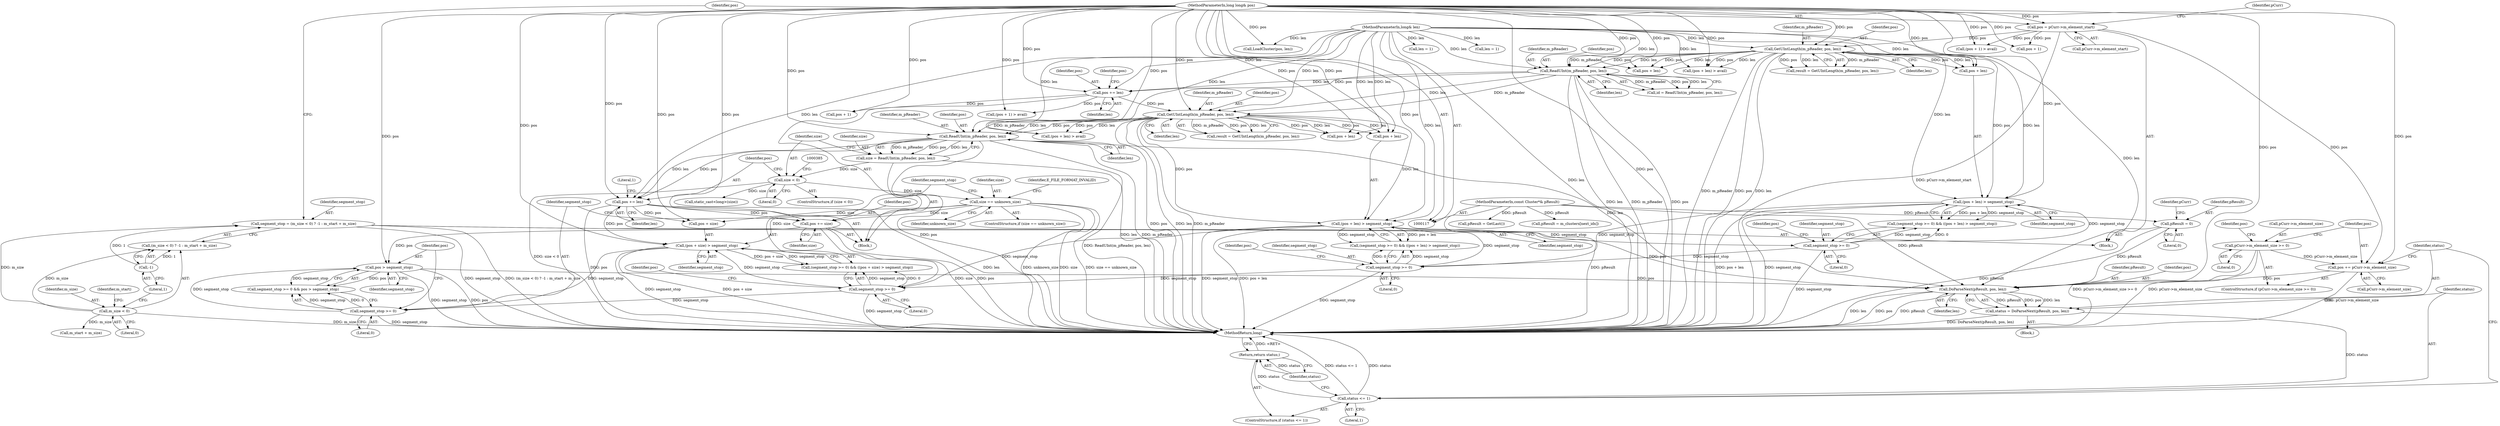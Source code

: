digraph "0_Android_cc274e2abe8b2a6698a5c47d8aa4bb45f1f9538d_55@pointer" {
"1000428" [label="(Call,DoParseNext(pResult, pos, len))"];
"1000130" [label="(Call,pResult = 0)"];
"1000119" [label="(MethodParameterIn,const Cluster*& pResult)"];
"1000410" [label="(Call,pos += size)"];
"1000393" [label="(Call,size == unknown_size)"];
"1000380" [label="(Call,size < 0)"];
"1000373" [label="(Call,size = ReadUInt(m_pReader, pos, len))"];
"1000375" [label="(Call,ReadUInt(m_pReader, pos, len))"];
"1000334" [label="(Call,GetUIntLength(m_pReader, pos, len))"];
"1000306" [label="(Call,ReadUInt(m_pReader, pos, len))"];
"1000265" [label="(Call,GetUIntLength(m_pReader, pos, len))"];
"1000120" [label="(MethodParameterIn,long long& pos)"];
"1000232" [label="(Call,pos = pCurr->m_element_start)"];
"1000121" [label="(MethodParameterIn,long& len)"];
"1000317" [label="(Call,pos += len)"];
"1000387" [label="(Call,pos += len)"];
"1000243" [label="(Call,pos += pCurr->m_element_size)"];
"1000238" [label="(Call,pCurr->m_element_size >= 0)"];
"1000418" [label="(Call,pos > segment_stop)"];
"1000415" [label="(Call,segment_stop >= 0)"];
"1000400" [label="(Call,segment_stop >= 0)"];
"1000357" [label="(Call,(pos + len) > segment_stop)"];
"1000354" [label="(Call,segment_stop >= 0)"];
"1000285" [label="(Call,segment_stop >= 0)"];
"1000221" [label="(Call,segment_stop = (m_size < 0) ? -1 : m_start + m_size)"];
"1000227" [label="(Call,-1)"];
"1000224" [label="(Call,m_size < 0)"];
"1000288" [label="(Call,(pos + len) > segment_stop)"];
"1000403" [label="(Call,(pos + size) > segment_stop)"];
"1000426" [label="(Call,status = DoParseNext(pResult, pos, len))"];
"1000433" [label="(Call,status <= 1)"];
"1000436" [label="(Return,return status;)"];
"1000393" [label="(Call,size == unknown_size)"];
"1000161" [label="(Call,pResult = m_clusters[next_idx])"];
"1000335" [label="(Identifier,m_pReader)"];
"1000296" [label="(Call,(pos + len) > avail)"];
"1000257" [label="(Call,len = 1)"];
"1000284" [label="(Call,(segment_stop >= 0) && ((pos + len) > segment_stop))"];
"1000397" [label="(Identifier,E_FILE_FORMAT_INVALID)"];
"1000297" [label="(Call,pos + len)"];
"1000436" [label="(Return,return status;)"];
"1000323" [label="(Identifier,pos)"];
"1000337" [label="(Identifier,len)"];
"1000304" [label="(Call,id = ReadUInt(m_pReader, pos, len))"];
"1000384" [label="(Call,static_cast<long>(size))"];
"1000228" [label="(Literal,1)"];
"1000419" [label="(Identifier,pos)"];
"1000265" [label="(Call,GetUIntLength(m_pReader, pos, len))"];
"1000373" [label="(Call,size = ReadUInt(m_pReader, pos, len))"];
"1000387" [label="(Call,pos += len)"];
"1000319" [label="(Identifier,len)"];
"1000428" [label="(Call,DoParseNext(pResult, pos, len))"];
"1000119" [label="(MethodParameterIn,const Cluster*& pResult)"];
"1000375" [label="(Call,ReadUInt(m_pReader, pos, len))"];
"1000263" [label="(Call,result = GetUIntLength(m_pReader, pos, len))"];
"1000420" [label="(Identifier,segment_stop)"];
"1000237" [label="(ControlStructure,if (pCurr->m_element_size >= 0))"];
"1000378" [label="(Identifier,len)"];
"1000121" [label="(MethodParameterIn,long& len)"];
"1000132" [label="(Literal,0)"];
"1000424" [label="(Block,)"];
"1000266" [label="(Identifier,m_pReader)"];
"1000429" [label="(Identifier,pResult)"];
"1000380" [label="(Call,size < 0)"];
"1000285" [label="(Call,segment_stop >= 0)"];
"1000358" [label="(Call,pos + len)"];
"1000388" [label="(Identifier,pos)"];
"1000238" [label="(Call,pCurr->m_element_size >= 0)"];
"1000381" [label="(Identifier,size)"];
"1000227" [label="(Call,-1)"];
"1000426" [label="(Call,status = DoParseNext(pResult, pos, len))"];
"1000239" [label="(Call,pCurr->m_element_size)"];
"1000356" [label="(Literal,0)"];
"1000244" [label="(Identifier,pos)"];
"1000417" [label="(Literal,0)"];
"1000400" [label="(Call,segment_stop >= 0)"];
"1000251" [label="(Call,(pos + 1) > avail)"];
"1000414" [label="(Call,segment_stop >= 0 && pos > segment_stop)"];
"1000354" [label="(Call,segment_stop >= 0)"];
"1000431" [label="(Identifier,len)"];
"1000376" [label="(Identifier,m_pReader)"];
"1000430" [label="(Identifier,pos)"];
"1000336" [label="(Identifier,pos)"];
"1000289" [label="(Call,pos + len)"];
"1000306" [label="(Call,ReadUInt(m_pReader, pos, len))"];
"1000427" [label="(Identifier,status)"];
"1000365" [label="(Call,(pos + len) > avail)"];
"1000334" [label="(Call,GetUIntLength(m_pReader, pos, len))"];
"1000224" [label="(Call,m_size < 0)"];
"1000267" [label="(Identifier,pos)"];
"1000435" [label="(Literal,1)"];
"1000404" [label="(Call,pos + size)"];
"1000407" [label="(Identifier,segment_stop)"];
"1000402" [label="(Literal,0)"];
"1000382" [label="(Literal,0)"];
"1000395" [label="(Identifier,unknown_size)"];
"1000415" [label="(Call,segment_stop >= 0)"];
"1000226" [label="(Literal,0)"];
"1000120" [label="(MethodParameterIn,long long& pos)"];
"1000242" [label="(Literal,0)"];
"1000403" [label="(Call,(pos + size) > segment_stop)"];
"1000416" [label="(Identifier,segment_stop)"];
"1000332" [label="(Call,result = GetUIntLength(m_pReader, pos, len))"];
"1000171" [label="(Call,LoadCluster(pos, len))"];
"1000243" [label="(Call,pos += pCurr->m_element_size)"];
"1000230" [label="(Identifier,m_start)"];
"1000290" [label="(Identifier,pos)"];
"1000392" [label="(ControlStructure,if (size == unknown_size))"];
"1000327" [label="(Call,len = 1)"];
"1000249" [label="(Block,)"];
"1000225" [label="(Identifier,m_size)"];
"1000253" [label="(Identifier,pos)"];
"1000234" [label="(Call,pCurr->m_element_start)"];
"1000223" [label="(Call,(m_size < 0) ? -1 : m_start + m_size)"];
"1000361" [label="(Identifier,segment_stop)"];
"1000412" [label="(Identifier,size)"];
"1000122" [label="(Block,)"];
"1000433" [label="(Call,status <= 1)"];
"1000355" [label="(Identifier,segment_stop)"];
"1000434" [label="(Identifier,status)"];
"1000399" [label="(Call,(segment_stop >= 0) && ((pos + size) > segment_stop))"];
"1000410" [label="(Call,pos += size)"];
"1000221" [label="(Call,segment_stop = (m_size < 0) ? -1 : m_start + m_size)"];
"1000240" [label="(Identifier,pCurr)"];
"1000401" [label="(Identifier,segment_stop)"];
"1000405" [label="(Identifier,pos)"];
"1000187" [label="(Call,pResult = GetLast())"];
"1000437" [label="(Identifier,status)"];
"1000309" [label="(Identifier,len)"];
"1000288" [label="(Call,(pos + len) > segment_stop)"];
"1000318" [label="(Identifier,pos)"];
"1000374" [label="(Identifier,size)"];
"1000233" [label="(Identifier,pos)"];
"1000307" [label="(Identifier,m_pReader)"];
"1000321" [label="(Call,(pos + 1) > avail)"];
"1000391" [label="(Literal,1)"];
"1000268" [label="(Identifier,len)"];
"1000322" [label="(Call,pos + 1)"];
"1000418" [label="(Call,pos > segment_stop)"];
"1000232" [label="(Call,pos = pCurr->m_element_start)"];
"1000438" [label="(MethodReturn,long)"];
"1000359" [label="(Identifier,pos)"];
"1000229" [label="(Call,m_start + m_size)"];
"1000286" [label="(Identifier,segment_stop)"];
"1000357" [label="(Call,(pos + len) > segment_stop)"];
"1000366" [label="(Call,pos + len)"];
"1000394" [label="(Identifier,size)"];
"1000245" [label="(Call,pCurr->m_element_size)"];
"1000353" [label="(Call,(segment_stop >= 0) && ((pos + len) > segment_stop))"];
"1000136" [label="(Identifier,pCurr)"];
"1000287" [label="(Literal,0)"];
"1000317" [label="(Call,pos += len)"];
"1000292" [label="(Identifier,segment_stop)"];
"1000389" [label="(Identifier,len)"];
"1000308" [label="(Identifier,pos)"];
"1000377" [label="(Identifier,pos)"];
"1000411" [label="(Identifier,pos)"];
"1000252" [label="(Call,pos + 1)"];
"1000130" [label="(Call,pResult = 0)"];
"1000379" [label="(ControlStructure,if (size < 0))"];
"1000432" [label="(ControlStructure,if (status <= 1))"];
"1000222" [label="(Identifier,segment_stop)"];
"1000131" [label="(Identifier,pResult)"];
"1000428" -> "1000426"  [label="AST: "];
"1000428" -> "1000431"  [label="CFG: "];
"1000429" -> "1000428"  [label="AST: "];
"1000430" -> "1000428"  [label="AST: "];
"1000431" -> "1000428"  [label="AST: "];
"1000426" -> "1000428"  [label="CFG: "];
"1000428" -> "1000438"  [label="DDG: len"];
"1000428" -> "1000438"  [label="DDG: pos"];
"1000428" -> "1000438"  [label="DDG: pResult"];
"1000428" -> "1000426"  [label="DDG: pResult"];
"1000428" -> "1000426"  [label="DDG: pos"];
"1000428" -> "1000426"  [label="DDG: len"];
"1000130" -> "1000428"  [label="DDG: pResult"];
"1000119" -> "1000428"  [label="DDG: pResult"];
"1000410" -> "1000428"  [label="DDG: pos"];
"1000243" -> "1000428"  [label="DDG: pos"];
"1000418" -> "1000428"  [label="DDG: pos"];
"1000120" -> "1000428"  [label="DDG: pos"];
"1000121" -> "1000428"  [label="DDG: len"];
"1000375" -> "1000428"  [label="DDG: len"];
"1000130" -> "1000122"  [label="AST: "];
"1000130" -> "1000132"  [label="CFG: "];
"1000131" -> "1000130"  [label="AST: "];
"1000132" -> "1000130"  [label="AST: "];
"1000136" -> "1000130"  [label="CFG: "];
"1000130" -> "1000438"  [label="DDG: pResult"];
"1000119" -> "1000130"  [label="DDG: pResult"];
"1000119" -> "1000117"  [label="AST: "];
"1000119" -> "1000438"  [label="DDG: pResult"];
"1000119" -> "1000161"  [label="DDG: pResult"];
"1000119" -> "1000187"  [label="DDG: pResult"];
"1000410" -> "1000249"  [label="AST: "];
"1000410" -> "1000412"  [label="CFG: "];
"1000411" -> "1000410"  [label="AST: "];
"1000412" -> "1000410"  [label="AST: "];
"1000416" -> "1000410"  [label="CFG: "];
"1000410" -> "1000438"  [label="DDG: pos"];
"1000410" -> "1000438"  [label="DDG: size"];
"1000393" -> "1000410"  [label="DDG: size"];
"1000387" -> "1000410"  [label="DDG: pos"];
"1000120" -> "1000410"  [label="DDG: pos"];
"1000410" -> "1000418"  [label="DDG: pos"];
"1000393" -> "1000392"  [label="AST: "];
"1000393" -> "1000395"  [label="CFG: "];
"1000394" -> "1000393"  [label="AST: "];
"1000395" -> "1000393"  [label="AST: "];
"1000397" -> "1000393"  [label="CFG: "];
"1000401" -> "1000393"  [label="CFG: "];
"1000393" -> "1000438"  [label="DDG: size"];
"1000393" -> "1000438"  [label="DDG: size == unknown_size"];
"1000393" -> "1000438"  [label="DDG: unknown_size"];
"1000380" -> "1000393"  [label="DDG: size"];
"1000393" -> "1000403"  [label="DDG: size"];
"1000393" -> "1000404"  [label="DDG: size"];
"1000380" -> "1000379"  [label="AST: "];
"1000380" -> "1000382"  [label="CFG: "];
"1000381" -> "1000380"  [label="AST: "];
"1000382" -> "1000380"  [label="AST: "];
"1000385" -> "1000380"  [label="CFG: "];
"1000388" -> "1000380"  [label="CFG: "];
"1000380" -> "1000438"  [label="DDG: size < 0"];
"1000373" -> "1000380"  [label="DDG: size"];
"1000380" -> "1000384"  [label="DDG: size"];
"1000373" -> "1000249"  [label="AST: "];
"1000373" -> "1000375"  [label="CFG: "];
"1000374" -> "1000373"  [label="AST: "];
"1000375" -> "1000373"  [label="AST: "];
"1000381" -> "1000373"  [label="CFG: "];
"1000373" -> "1000438"  [label="DDG: ReadUInt(m_pReader, pos, len)"];
"1000375" -> "1000373"  [label="DDG: m_pReader"];
"1000375" -> "1000373"  [label="DDG: pos"];
"1000375" -> "1000373"  [label="DDG: len"];
"1000375" -> "1000378"  [label="CFG: "];
"1000376" -> "1000375"  [label="AST: "];
"1000377" -> "1000375"  [label="AST: "];
"1000378" -> "1000375"  [label="AST: "];
"1000375" -> "1000438"  [label="DDG: m_pReader"];
"1000375" -> "1000438"  [label="DDG: pos"];
"1000375" -> "1000438"  [label="DDG: len"];
"1000334" -> "1000375"  [label="DDG: m_pReader"];
"1000334" -> "1000375"  [label="DDG: pos"];
"1000334" -> "1000375"  [label="DDG: len"];
"1000120" -> "1000375"  [label="DDG: pos"];
"1000121" -> "1000375"  [label="DDG: len"];
"1000375" -> "1000387"  [label="DDG: len"];
"1000375" -> "1000387"  [label="DDG: pos"];
"1000334" -> "1000332"  [label="AST: "];
"1000334" -> "1000337"  [label="CFG: "];
"1000335" -> "1000334"  [label="AST: "];
"1000336" -> "1000334"  [label="AST: "];
"1000337" -> "1000334"  [label="AST: "];
"1000332" -> "1000334"  [label="CFG: "];
"1000334" -> "1000438"  [label="DDG: pos"];
"1000334" -> "1000438"  [label="DDG: len"];
"1000334" -> "1000438"  [label="DDG: m_pReader"];
"1000334" -> "1000332"  [label="DDG: m_pReader"];
"1000334" -> "1000332"  [label="DDG: pos"];
"1000334" -> "1000332"  [label="DDG: len"];
"1000306" -> "1000334"  [label="DDG: m_pReader"];
"1000306" -> "1000334"  [label="DDG: len"];
"1000120" -> "1000334"  [label="DDG: pos"];
"1000317" -> "1000334"  [label="DDG: pos"];
"1000121" -> "1000334"  [label="DDG: len"];
"1000334" -> "1000357"  [label="DDG: pos"];
"1000334" -> "1000357"  [label="DDG: len"];
"1000334" -> "1000358"  [label="DDG: pos"];
"1000334" -> "1000358"  [label="DDG: len"];
"1000334" -> "1000365"  [label="DDG: pos"];
"1000334" -> "1000365"  [label="DDG: len"];
"1000334" -> "1000366"  [label="DDG: pos"];
"1000334" -> "1000366"  [label="DDG: len"];
"1000306" -> "1000304"  [label="AST: "];
"1000306" -> "1000309"  [label="CFG: "];
"1000307" -> "1000306"  [label="AST: "];
"1000308" -> "1000306"  [label="AST: "];
"1000309" -> "1000306"  [label="AST: "];
"1000304" -> "1000306"  [label="CFG: "];
"1000306" -> "1000438"  [label="DDG: len"];
"1000306" -> "1000438"  [label="DDG: m_pReader"];
"1000306" -> "1000438"  [label="DDG: pos"];
"1000306" -> "1000304"  [label="DDG: m_pReader"];
"1000306" -> "1000304"  [label="DDG: pos"];
"1000306" -> "1000304"  [label="DDG: len"];
"1000265" -> "1000306"  [label="DDG: m_pReader"];
"1000265" -> "1000306"  [label="DDG: pos"];
"1000265" -> "1000306"  [label="DDG: len"];
"1000120" -> "1000306"  [label="DDG: pos"];
"1000121" -> "1000306"  [label="DDG: len"];
"1000306" -> "1000317"  [label="DDG: len"];
"1000306" -> "1000317"  [label="DDG: pos"];
"1000265" -> "1000263"  [label="AST: "];
"1000265" -> "1000268"  [label="CFG: "];
"1000266" -> "1000265"  [label="AST: "];
"1000267" -> "1000265"  [label="AST: "];
"1000268" -> "1000265"  [label="AST: "];
"1000263" -> "1000265"  [label="CFG: "];
"1000265" -> "1000438"  [label="DDG: pos"];
"1000265" -> "1000438"  [label="DDG: len"];
"1000265" -> "1000438"  [label="DDG: m_pReader"];
"1000265" -> "1000263"  [label="DDG: m_pReader"];
"1000265" -> "1000263"  [label="DDG: pos"];
"1000265" -> "1000263"  [label="DDG: len"];
"1000120" -> "1000265"  [label="DDG: pos"];
"1000232" -> "1000265"  [label="DDG: pos"];
"1000121" -> "1000265"  [label="DDG: len"];
"1000265" -> "1000288"  [label="DDG: pos"];
"1000265" -> "1000288"  [label="DDG: len"];
"1000265" -> "1000289"  [label="DDG: pos"];
"1000265" -> "1000289"  [label="DDG: len"];
"1000265" -> "1000296"  [label="DDG: pos"];
"1000265" -> "1000296"  [label="DDG: len"];
"1000265" -> "1000297"  [label="DDG: pos"];
"1000265" -> "1000297"  [label="DDG: len"];
"1000120" -> "1000117"  [label="AST: "];
"1000120" -> "1000438"  [label="DDG: pos"];
"1000120" -> "1000171"  [label="DDG: pos"];
"1000120" -> "1000232"  [label="DDG: pos"];
"1000120" -> "1000243"  [label="DDG: pos"];
"1000120" -> "1000251"  [label="DDG: pos"];
"1000120" -> "1000252"  [label="DDG: pos"];
"1000120" -> "1000288"  [label="DDG: pos"];
"1000120" -> "1000289"  [label="DDG: pos"];
"1000120" -> "1000296"  [label="DDG: pos"];
"1000120" -> "1000297"  [label="DDG: pos"];
"1000120" -> "1000317"  [label="DDG: pos"];
"1000120" -> "1000321"  [label="DDG: pos"];
"1000120" -> "1000322"  [label="DDG: pos"];
"1000120" -> "1000357"  [label="DDG: pos"];
"1000120" -> "1000358"  [label="DDG: pos"];
"1000120" -> "1000365"  [label="DDG: pos"];
"1000120" -> "1000366"  [label="DDG: pos"];
"1000120" -> "1000387"  [label="DDG: pos"];
"1000120" -> "1000403"  [label="DDG: pos"];
"1000120" -> "1000404"  [label="DDG: pos"];
"1000120" -> "1000418"  [label="DDG: pos"];
"1000232" -> "1000122"  [label="AST: "];
"1000232" -> "1000234"  [label="CFG: "];
"1000233" -> "1000232"  [label="AST: "];
"1000234" -> "1000232"  [label="AST: "];
"1000240" -> "1000232"  [label="CFG: "];
"1000232" -> "1000438"  [label="DDG: pCurr->m_element_start"];
"1000232" -> "1000243"  [label="DDG: pos"];
"1000232" -> "1000251"  [label="DDG: pos"];
"1000232" -> "1000252"  [label="DDG: pos"];
"1000121" -> "1000117"  [label="AST: "];
"1000121" -> "1000438"  [label="DDG: len"];
"1000121" -> "1000171"  [label="DDG: len"];
"1000121" -> "1000257"  [label="DDG: len"];
"1000121" -> "1000288"  [label="DDG: len"];
"1000121" -> "1000289"  [label="DDG: len"];
"1000121" -> "1000296"  [label="DDG: len"];
"1000121" -> "1000297"  [label="DDG: len"];
"1000121" -> "1000317"  [label="DDG: len"];
"1000121" -> "1000327"  [label="DDG: len"];
"1000121" -> "1000357"  [label="DDG: len"];
"1000121" -> "1000358"  [label="DDG: len"];
"1000121" -> "1000365"  [label="DDG: len"];
"1000121" -> "1000366"  [label="DDG: len"];
"1000121" -> "1000387"  [label="DDG: len"];
"1000317" -> "1000249"  [label="AST: "];
"1000317" -> "1000319"  [label="CFG: "];
"1000318" -> "1000317"  [label="AST: "];
"1000319" -> "1000317"  [label="AST: "];
"1000323" -> "1000317"  [label="CFG: "];
"1000317" -> "1000321"  [label="DDG: pos"];
"1000317" -> "1000322"  [label="DDG: pos"];
"1000387" -> "1000249"  [label="AST: "];
"1000387" -> "1000389"  [label="CFG: "];
"1000388" -> "1000387"  [label="AST: "];
"1000389" -> "1000387"  [label="AST: "];
"1000391" -> "1000387"  [label="CFG: "];
"1000387" -> "1000438"  [label="DDG: len"];
"1000387" -> "1000438"  [label="DDG: pos"];
"1000387" -> "1000403"  [label="DDG: pos"];
"1000387" -> "1000404"  [label="DDG: pos"];
"1000243" -> "1000237"  [label="AST: "];
"1000243" -> "1000245"  [label="CFG: "];
"1000244" -> "1000243"  [label="AST: "];
"1000245" -> "1000243"  [label="AST: "];
"1000427" -> "1000243"  [label="CFG: "];
"1000243" -> "1000438"  [label="DDG: pCurr->m_element_size"];
"1000238" -> "1000243"  [label="DDG: pCurr->m_element_size"];
"1000238" -> "1000237"  [label="AST: "];
"1000238" -> "1000242"  [label="CFG: "];
"1000239" -> "1000238"  [label="AST: "];
"1000242" -> "1000238"  [label="AST: "];
"1000244" -> "1000238"  [label="CFG: "];
"1000253" -> "1000238"  [label="CFG: "];
"1000238" -> "1000438"  [label="DDG: pCurr->m_element_size"];
"1000238" -> "1000438"  [label="DDG: pCurr->m_element_size >= 0"];
"1000418" -> "1000414"  [label="AST: "];
"1000418" -> "1000420"  [label="CFG: "];
"1000419" -> "1000418"  [label="AST: "];
"1000420" -> "1000418"  [label="AST: "];
"1000414" -> "1000418"  [label="CFG: "];
"1000418" -> "1000438"  [label="DDG: segment_stop"];
"1000418" -> "1000438"  [label="DDG: pos"];
"1000418" -> "1000414"  [label="DDG: pos"];
"1000418" -> "1000414"  [label="DDG: segment_stop"];
"1000415" -> "1000418"  [label="DDG: segment_stop"];
"1000415" -> "1000414"  [label="AST: "];
"1000415" -> "1000417"  [label="CFG: "];
"1000416" -> "1000415"  [label="AST: "];
"1000417" -> "1000415"  [label="AST: "];
"1000419" -> "1000415"  [label="CFG: "];
"1000414" -> "1000415"  [label="CFG: "];
"1000415" -> "1000438"  [label="DDG: segment_stop"];
"1000415" -> "1000414"  [label="DDG: segment_stop"];
"1000415" -> "1000414"  [label="DDG: 0"];
"1000400" -> "1000415"  [label="DDG: segment_stop"];
"1000403" -> "1000415"  [label="DDG: segment_stop"];
"1000400" -> "1000399"  [label="AST: "];
"1000400" -> "1000402"  [label="CFG: "];
"1000401" -> "1000400"  [label="AST: "];
"1000402" -> "1000400"  [label="AST: "];
"1000405" -> "1000400"  [label="CFG: "];
"1000399" -> "1000400"  [label="CFG: "];
"1000400" -> "1000438"  [label="DDG: segment_stop"];
"1000400" -> "1000399"  [label="DDG: segment_stop"];
"1000400" -> "1000399"  [label="DDG: 0"];
"1000357" -> "1000400"  [label="DDG: segment_stop"];
"1000354" -> "1000400"  [label="DDG: segment_stop"];
"1000400" -> "1000403"  [label="DDG: segment_stop"];
"1000357" -> "1000353"  [label="AST: "];
"1000357" -> "1000361"  [label="CFG: "];
"1000358" -> "1000357"  [label="AST: "];
"1000361" -> "1000357"  [label="AST: "];
"1000353" -> "1000357"  [label="CFG: "];
"1000357" -> "1000438"  [label="DDG: segment_stop"];
"1000357" -> "1000438"  [label="DDG: pos + len"];
"1000357" -> "1000353"  [label="DDG: pos + len"];
"1000357" -> "1000353"  [label="DDG: segment_stop"];
"1000354" -> "1000357"  [label="DDG: segment_stop"];
"1000354" -> "1000353"  [label="AST: "];
"1000354" -> "1000356"  [label="CFG: "];
"1000355" -> "1000354"  [label="AST: "];
"1000356" -> "1000354"  [label="AST: "];
"1000359" -> "1000354"  [label="CFG: "];
"1000353" -> "1000354"  [label="CFG: "];
"1000354" -> "1000438"  [label="DDG: segment_stop"];
"1000354" -> "1000353"  [label="DDG: segment_stop"];
"1000354" -> "1000353"  [label="DDG: 0"];
"1000285" -> "1000354"  [label="DDG: segment_stop"];
"1000288" -> "1000354"  [label="DDG: segment_stop"];
"1000285" -> "1000284"  [label="AST: "];
"1000285" -> "1000287"  [label="CFG: "];
"1000286" -> "1000285"  [label="AST: "];
"1000287" -> "1000285"  [label="AST: "];
"1000290" -> "1000285"  [label="CFG: "];
"1000284" -> "1000285"  [label="CFG: "];
"1000285" -> "1000438"  [label="DDG: segment_stop"];
"1000285" -> "1000284"  [label="DDG: segment_stop"];
"1000285" -> "1000284"  [label="DDG: 0"];
"1000221" -> "1000285"  [label="DDG: segment_stop"];
"1000285" -> "1000288"  [label="DDG: segment_stop"];
"1000221" -> "1000122"  [label="AST: "];
"1000221" -> "1000223"  [label="CFG: "];
"1000222" -> "1000221"  [label="AST: "];
"1000223" -> "1000221"  [label="AST: "];
"1000233" -> "1000221"  [label="CFG: "];
"1000221" -> "1000438"  [label="DDG: (m_size < 0) ? -1 : m_start + m_size"];
"1000221" -> "1000438"  [label="DDG: segment_stop"];
"1000227" -> "1000221"  [label="DDG: 1"];
"1000224" -> "1000221"  [label="DDG: m_size"];
"1000227" -> "1000223"  [label="AST: "];
"1000227" -> "1000228"  [label="CFG: "];
"1000228" -> "1000227"  [label="AST: "];
"1000223" -> "1000227"  [label="CFG: "];
"1000227" -> "1000223"  [label="DDG: 1"];
"1000224" -> "1000223"  [label="AST: "];
"1000224" -> "1000226"  [label="CFG: "];
"1000225" -> "1000224"  [label="AST: "];
"1000226" -> "1000224"  [label="AST: "];
"1000228" -> "1000224"  [label="CFG: "];
"1000230" -> "1000224"  [label="CFG: "];
"1000224" -> "1000438"  [label="DDG: m_size"];
"1000224" -> "1000223"  [label="DDG: m_size"];
"1000224" -> "1000229"  [label="DDG: m_size"];
"1000288" -> "1000284"  [label="AST: "];
"1000288" -> "1000292"  [label="CFG: "];
"1000289" -> "1000288"  [label="AST: "];
"1000292" -> "1000288"  [label="AST: "];
"1000284" -> "1000288"  [label="CFG: "];
"1000288" -> "1000438"  [label="DDG: segment_stop"];
"1000288" -> "1000438"  [label="DDG: pos + len"];
"1000288" -> "1000284"  [label="DDG: pos + len"];
"1000288" -> "1000284"  [label="DDG: segment_stop"];
"1000403" -> "1000399"  [label="AST: "];
"1000403" -> "1000407"  [label="CFG: "];
"1000404" -> "1000403"  [label="AST: "];
"1000407" -> "1000403"  [label="AST: "];
"1000399" -> "1000403"  [label="CFG: "];
"1000403" -> "1000438"  [label="DDG: pos + size"];
"1000403" -> "1000438"  [label="DDG: segment_stop"];
"1000403" -> "1000399"  [label="DDG: pos + size"];
"1000403" -> "1000399"  [label="DDG: segment_stop"];
"1000426" -> "1000424"  [label="AST: "];
"1000427" -> "1000426"  [label="AST: "];
"1000434" -> "1000426"  [label="CFG: "];
"1000426" -> "1000438"  [label="DDG: DoParseNext(pResult, pos, len)"];
"1000426" -> "1000433"  [label="DDG: status"];
"1000433" -> "1000432"  [label="AST: "];
"1000433" -> "1000435"  [label="CFG: "];
"1000434" -> "1000433"  [label="AST: "];
"1000435" -> "1000433"  [label="AST: "];
"1000427" -> "1000433"  [label="CFG: "];
"1000437" -> "1000433"  [label="CFG: "];
"1000433" -> "1000438"  [label="DDG: status"];
"1000433" -> "1000438"  [label="DDG: status <= 1"];
"1000433" -> "1000436"  [label="DDG: status"];
"1000436" -> "1000432"  [label="AST: "];
"1000436" -> "1000437"  [label="CFG: "];
"1000437" -> "1000436"  [label="AST: "];
"1000438" -> "1000436"  [label="CFG: "];
"1000436" -> "1000438"  [label="DDG: <RET>"];
"1000437" -> "1000436"  [label="DDG: status"];
}

